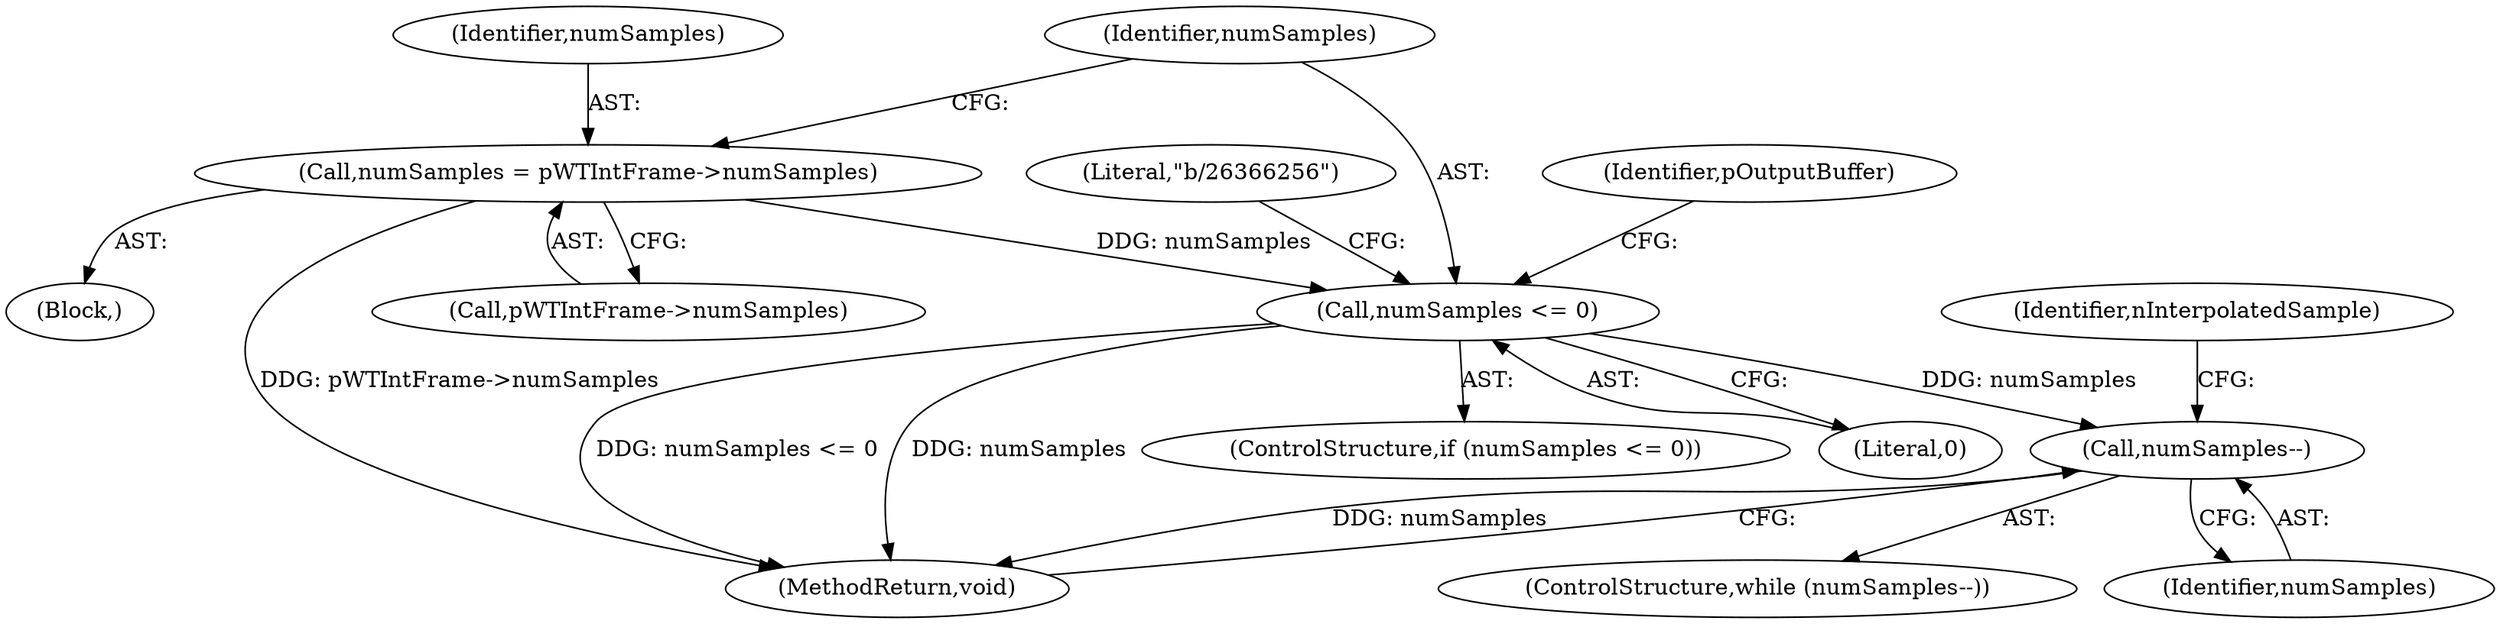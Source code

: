 digraph "0_Android_3ac044334c3ff6a61cb4238ff3ddaf17c7efcf49_2@pointer" {
"1000116" [label="(Call,numSamples = pWTIntFrame->numSamples)"];
"1000122" [label="(Call,numSamples <= 0)"];
"1000160" [label="(Call,numSamples--)"];
"1000124" [label="(Literal,0)"];
"1000237" [label="(MethodReturn,void)"];
"1000121" [label="(ControlStructure,if (numSamples <= 0))"];
"1000117" [label="(Identifier,numSamples)"];
"1000109" [label="(Block,)"];
"1000159" [label="(ControlStructure,while (numSamples--))"];
"1000127" [label="(Literal,\"b/26366256\")"];
"1000122" [label="(Call,numSamples <= 0)"];
"1000161" [label="(Identifier,numSamples)"];
"1000164" [label="(Identifier,nInterpolatedSample)"];
"1000118" [label="(Call,pWTIntFrame->numSamples)"];
"1000123" [label="(Identifier,numSamples)"];
"1000160" [label="(Call,numSamples--)"];
"1000116" [label="(Call,numSamples = pWTIntFrame->numSamples)"];
"1000130" [label="(Identifier,pOutputBuffer)"];
"1000116" -> "1000109"  [label="AST: "];
"1000116" -> "1000118"  [label="CFG: "];
"1000117" -> "1000116"  [label="AST: "];
"1000118" -> "1000116"  [label="AST: "];
"1000123" -> "1000116"  [label="CFG: "];
"1000116" -> "1000237"  [label="DDG: pWTIntFrame->numSamples"];
"1000116" -> "1000122"  [label="DDG: numSamples"];
"1000122" -> "1000121"  [label="AST: "];
"1000122" -> "1000124"  [label="CFG: "];
"1000123" -> "1000122"  [label="AST: "];
"1000124" -> "1000122"  [label="AST: "];
"1000127" -> "1000122"  [label="CFG: "];
"1000130" -> "1000122"  [label="CFG: "];
"1000122" -> "1000237"  [label="DDG: numSamples"];
"1000122" -> "1000237"  [label="DDG: numSamples <= 0"];
"1000122" -> "1000160"  [label="DDG: numSamples"];
"1000160" -> "1000159"  [label="AST: "];
"1000160" -> "1000161"  [label="CFG: "];
"1000161" -> "1000160"  [label="AST: "];
"1000164" -> "1000160"  [label="CFG: "];
"1000237" -> "1000160"  [label="CFG: "];
"1000160" -> "1000237"  [label="DDG: numSamples"];
}
